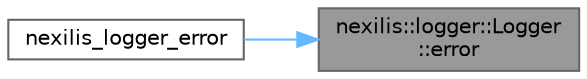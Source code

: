 digraph "nexilis::logger::Logger::error"
{
 // LATEX_PDF_SIZE
  bgcolor="transparent";
  edge [fontname=Helvetica,fontsize=10,labelfontname=Helvetica,labelfontsize=10];
  node [fontname=Helvetica,fontsize=10,shape=box,height=0.2,width=0.4];
  rankdir="RL";
  Node1 [id="Node000001",label="nexilis::logger::Logger\l::error",height=0.2,width=0.4,color="gray40", fillcolor="grey60", style="filled", fontcolor="black",tooltip="Send error message."];
  Node1 -> Node2 [id="edge1_Node000001_Node000002",dir="back",color="steelblue1",style="solid",tooltip=" "];
  Node2 [id="Node000002",label="nexilis_logger_error",height=0.2,width=0.4,color="grey40", fillcolor="white", style="filled",URL="$d0/d63/logger__c_8cc.html#a684611e46a2bc46cbd0636d15fdbcad8",tooltip=" "];
}
